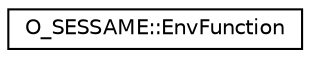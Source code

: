 digraph "Graphical Class Hierarchy"
{
 // LATEX_PDF_SIZE
  edge [fontname="Helvetica",fontsize="10",labelfontname="Helvetica",labelfontsize="10"];
  node [fontname="Helvetica",fontsize="10",shape=record];
  rankdir="LR";
  Node0 [label="O_SESSAME::EnvFunction",height=0.2,width=0.4,color="black", fillcolor="white", style="filled",URL="$classO__SESSAME_1_1EnvFunction.html",tooltip=" "];
}

